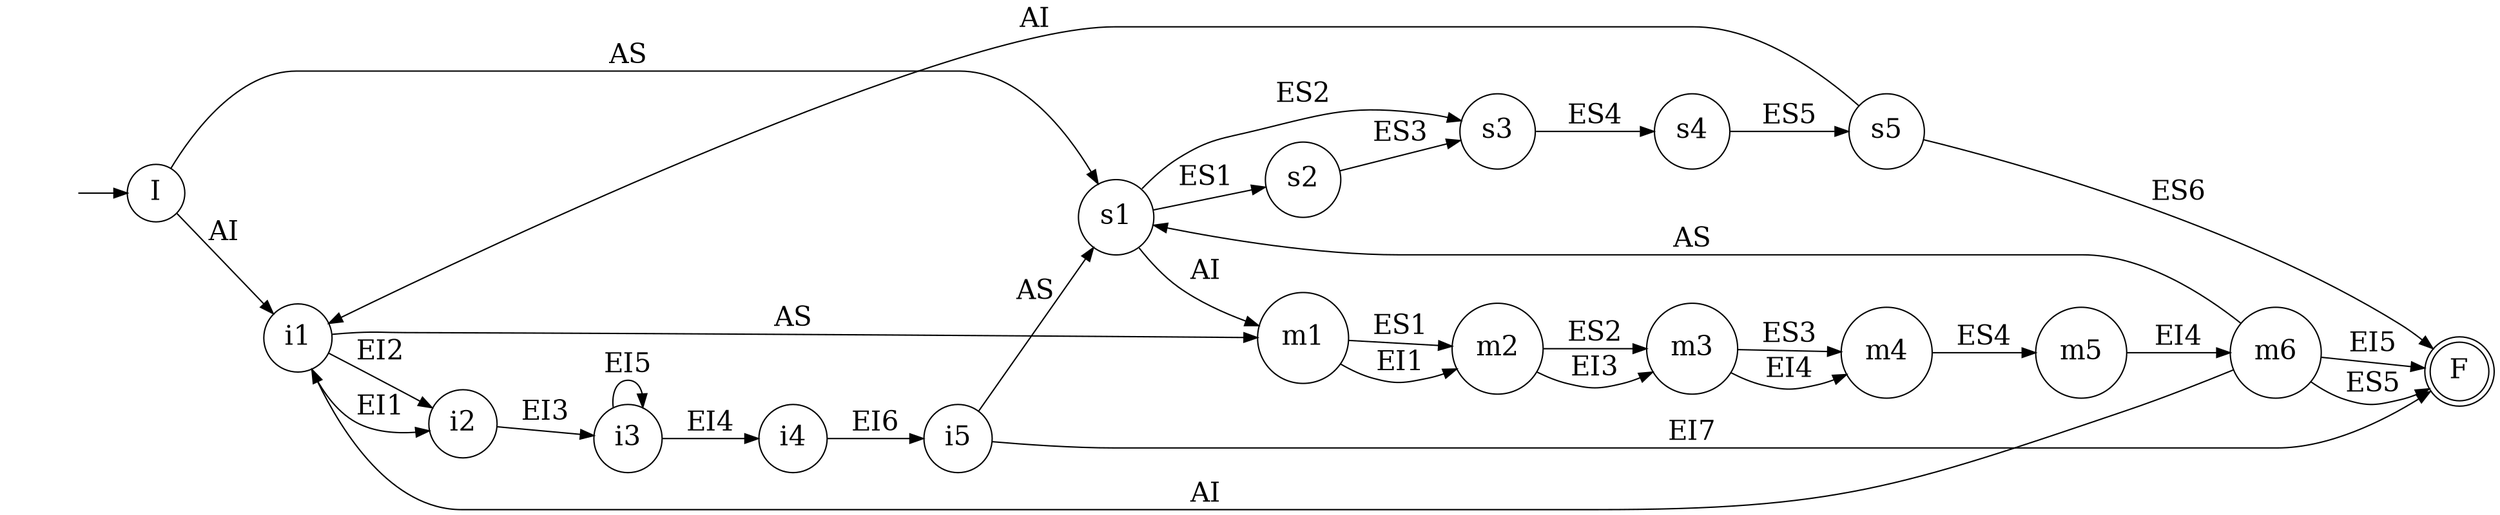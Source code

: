 digraph "checador-rotina-exercicios" {
	graph [rankdir=LR]
	node [fontsize=20]
	edge [fontsize="20pt"]
	"" [label="" shape=plaintext]
	F [label=F shape=doublecircle]
	m6 [label=m6 shape=circle]
	m2 [label=m2 shape=circle]
	m4 [label=m4 shape=circle]
	m5 [label=m5 shape=circle]
	s5 [label=s5 shape=circle]
	s2 [label=s2 shape=circle]
	i5 [label=i5 shape=circle]
	s4 [label=s4 shape=circle]
	i4 [label=i4 shape=circle]
	i1 [label=i1 shape=circle]
	s3 [label=s3 shape=circle]
	s1 [label=s1 shape=circle]
	i3 [label=i3 shape=circle]
	m3 [label=m3 shape=circle]
	i2 [label=i2 shape=circle]
	I [label=I shape=circle]
	m1 [label=m1 shape=circle]
	"" -> I [label=""]
	I -> s1 [label=AS]
	I -> i1 [label=AI]
	s1 -> s2 [label=ES1]
	s1 -> s3 [label=ES2]
	s1 -> m1 [label=AI]
	s2 -> s3 [label=ES3]
	s3 -> s4 [label=ES4]
	s4 -> s5 [label=ES5]
	s5 -> F [label=ES6]
	s5 -> i1 [label=AI]
	i1 -> i2 [label=EI1]
	i1 -> i2 [label=EI2]
	i1 -> m1 [label=AS]
	i2 -> i3 [label=EI3]
	i3 -> i4 [label=EI4]
	i3 -> i3 [label=EI5]
	i4 -> i5 [label=EI6]
	i5 -> F [label=EI7]
	i5 -> s1 [label=AS]
	m1 -> m2 [label=ES1]
	m1 -> m2 [label=EI1]
	m2 -> m3 [label=ES2]
	m2 -> m3 [label=EI3]
	m3 -> m4 [label=ES3]
	m3 -> m4 [label=EI4]
	m4 -> m5 [label=ES4]
	m5 -> m6 [label=EI4]
	m6 -> F [label=ES5]
	m6 -> F [label=EI5]
	m6 -> s1 [label=AS]
	m6 -> i1 [label=AI]
}
